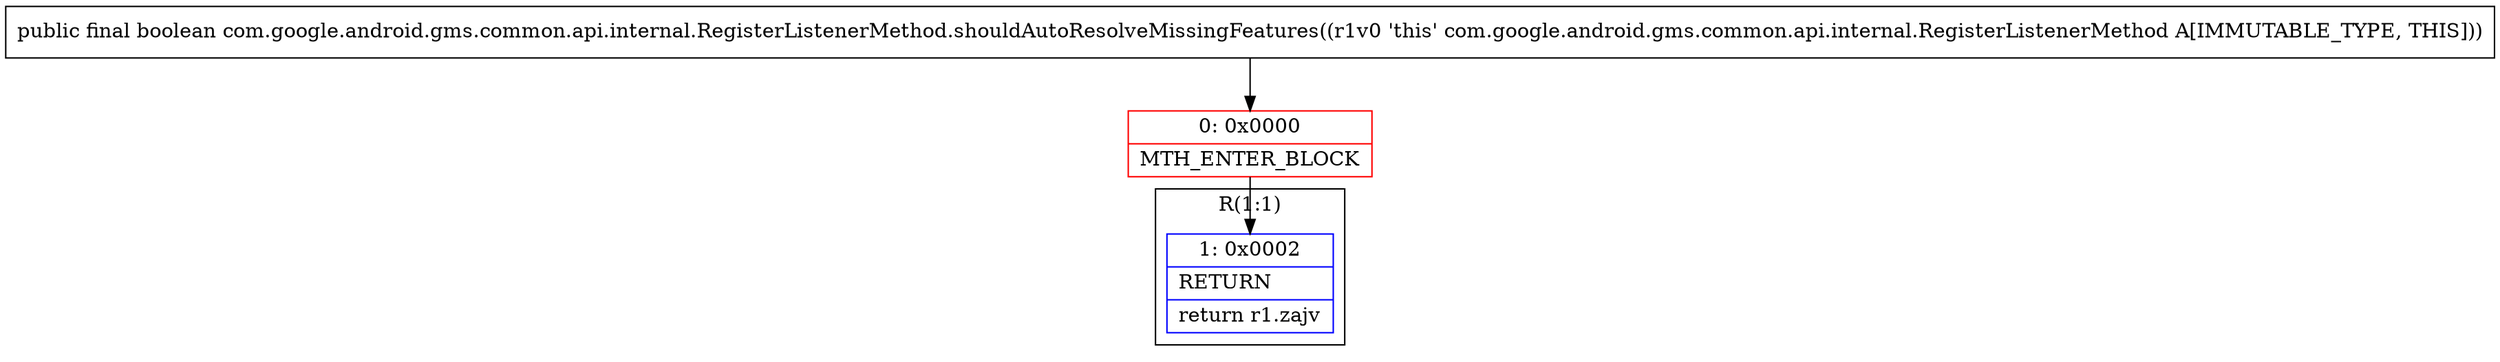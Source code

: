 digraph "CFG forcom.google.android.gms.common.api.internal.RegisterListenerMethod.shouldAutoResolveMissingFeatures()Z" {
subgraph cluster_Region_1582604751 {
label = "R(1:1)";
node [shape=record,color=blue];
Node_1 [shape=record,label="{1\:\ 0x0002|RETURN\l|return r1.zajv\l}"];
}
Node_0 [shape=record,color=red,label="{0\:\ 0x0000|MTH_ENTER_BLOCK\l}"];
MethodNode[shape=record,label="{public final boolean com.google.android.gms.common.api.internal.RegisterListenerMethod.shouldAutoResolveMissingFeatures((r1v0 'this' com.google.android.gms.common.api.internal.RegisterListenerMethod A[IMMUTABLE_TYPE, THIS])) }"];
MethodNode -> Node_0;
Node_0 -> Node_1;
}

